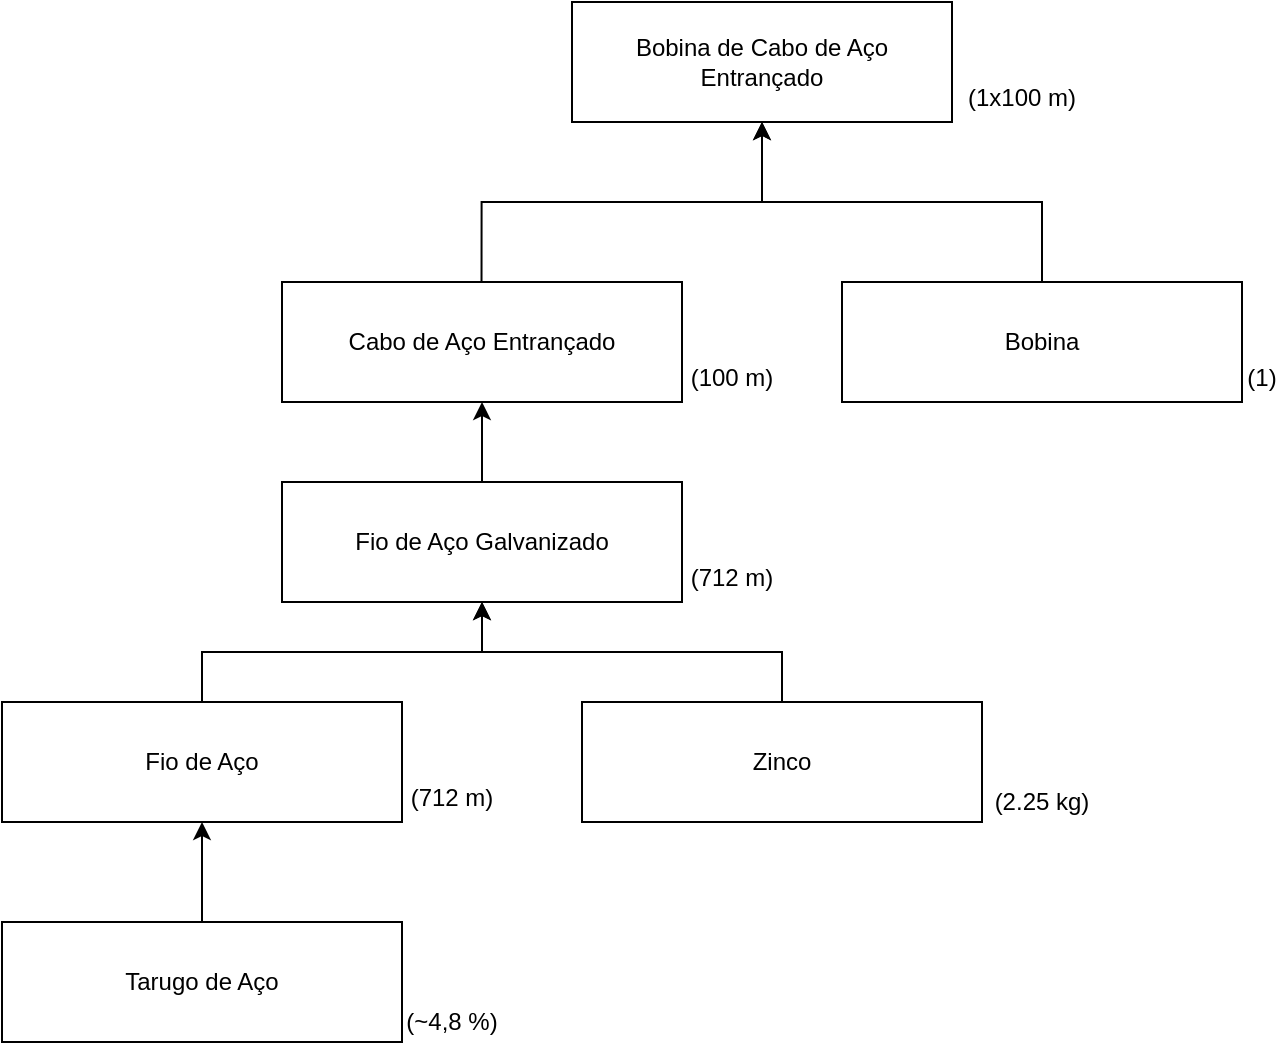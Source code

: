 <mxfile version="27.0.5">
  <diagram name="Page-1" id="Fmyx233Jh0pZR21RsWaU">
    <mxGraphModel dx="480" dy="1718" grid="1" gridSize="10" guides="1" tooltips="1" connect="1" arrows="1" fold="1" page="1" pageScale="1" pageWidth="850" pageHeight="1100" math="0" shadow="0" adaptiveColors="none">
      <root>
        <mxCell id="0" />
        <mxCell id="1" parent="0" />
        <mxCell id="As6aPPOPx7sYVaeizyeQ-16" style="edgeStyle=orthogonalEdgeStyle;rounded=0;orthogonalLoop=1;jettySize=auto;html=1;" parent="1" source="As6aPPOPx7sYVaeizyeQ-9" target="As6aPPOPx7sYVaeizyeQ-11" edge="1">
          <mxGeometry relative="1" as="geometry">
            <mxPoint x="160" y="300" as="targetPoint" />
          </mxGeometry>
        </mxCell>
        <mxCell id="As6aPPOPx7sYVaeizyeQ-9" value="Tarugo de Aço" style="rounded=0;whiteSpace=wrap;html=1;" parent="1" vertex="1">
          <mxGeometry x="140" y="260" width="200" height="60" as="geometry" />
        </mxCell>
        <mxCell id="As6aPPOPx7sYVaeizyeQ-18" style="edgeStyle=orthogonalEdgeStyle;rounded=0;orthogonalLoop=1;jettySize=auto;html=1;entryX=0.5;entryY=1;entryDx=0;entryDy=0;" parent="1" source="As6aPPOPx7sYVaeizyeQ-11" target="As6aPPOPx7sYVaeizyeQ-12" edge="1">
          <mxGeometry relative="1" as="geometry" />
        </mxCell>
        <mxCell id="As6aPPOPx7sYVaeizyeQ-11" value="Fio de Aço" style="rounded=0;whiteSpace=wrap;html=1;" parent="1" vertex="1">
          <mxGeometry x="140" y="150" width="200" height="60" as="geometry" />
        </mxCell>
        <mxCell id="As6aPPOPx7sYVaeizyeQ-19" style="edgeStyle=orthogonalEdgeStyle;rounded=0;orthogonalLoop=1;jettySize=auto;html=1;" parent="1" source="As6aPPOPx7sYVaeizyeQ-12" target="As6aPPOPx7sYVaeizyeQ-14" edge="1">
          <mxGeometry relative="1" as="geometry">
            <mxPoint x="380" as="targetPoint" />
          </mxGeometry>
        </mxCell>
        <mxCell id="As6aPPOPx7sYVaeizyeQ-12" value="Fio de Aço Galvanizado" style="rounded=0;whiteSpace=wrap;html=1;" parent="1" vertex="1">
          <mxGeometry x="280" y="40" width="200" height="60" as="geometry" />
        </mxCell>
        <mxCell id="As6aPPOPx7sYVaeizyeQ-14" value="Cabo de Aço Entrançado" style="rounded=0;whiteSpace=wrap;html=1;" parent="1" vertex="1">
          <mxGeometry x="280" y="-60" width="200" height="60" as="geometry" />
        </mxCell>
        <mxCell id="YKznKMfLZ2UA2GJ3oMAX-12" style="edgeStyle=orthogonalEdgeStyle;rounded=0;orthogonalLoop=1;jettySize=auto;html=1;" parent="1" source="As6aPPOPx7sYVaeizyeQ-21" target="As6aPPOPx7sYVaeizyeQ-12" edge="1">
          <mxGeometry relative="1" as="geometry" />
        </mxCell>
        <mxCell id="As6aPPOPx7sYVaeizyeQ-21" value="Zinco" style="rounded=0;whiteSpace=wrap;html=1;" parent="1" vertex="1">
          <mxGeometry x="430" y="150" width="200" height="60" as="geometry" />
        </mxCell>
        <mxCell id="4r2Ie_Q1p23mnPpWkffT-2" value="(2.25 kg&lt;span style=&quot;background-color: transparent; color: light-dark(rgb(0, 0, 0), rgb(255, 255, 255));&quot;&gt;)&lt;/span&gt;" style="text;html=1;align=center;verticalAlign=middle;whiteSpace=wrap;rounded=0;" parent="1" vertex="1">
          <mxGeometry x="630" y="190" width="60" height="20" as="geometry" />
        </mxCell>
        <mxCell id="4r2Ie_Q1p23mnPpWkffT-3" value="(712 m)" style="text;html=1;align=center;verticalAlign=middle;whiteSpace=wrap;rounded=0;" parent="1" vertex="1">
          <mxGeometry x="340" y="185" width="50" height="25" as="geometry" />
        </mxCell>
        <mxCell id="4r2Ie_Q1p23mnPpWkffT-4" style="edgeStyle=none;curved=1;rounded=0;orthogonalLoop=1;jettySize=auto;html=1;exitX=1;exitY=0.5;exitDx=0;exitDy=0;fontSize=12;startSize=8;endSize=8;" parent="1" source="4r2Ie_Q1p23mnPpWkffT-2" target="4r2Ie_Q1p23mnPpWkffT-2" edge="1">
          <mxGeometry relative="1" as="geometry" />
        </mxCell>
        <mxCell id="4r2Ie_Q1p23mnPpWkffT-7" value="(712 m)" style="text;html=1;align=center;verticalAlign=middle;whiteSpace=wrap;rounded=0;" parent="1" vertex="1">
          <mxGeometry x="480" y="75" width="50" height="25" as="geometry" />
        </mxCell>
        <mxCell id="4r2Ie_Q1p23mnPpWkffT-8" value="(100 m)" style="text;html=1;align=center;verticalAlign=middle;whiteSpace=wrap;rounded=0;" parent="1" vertex="1">
          <mxGeometry x="470" y="-25" width="70" height="25" as="geometry" />
        </mxCell>
        <mxCell id="YKznKMfLZ2UA2GJ3oMAX-13" style="edgeStyle=orthogonalEdgeStyle;rounded=0;orthogonalLoop=1;jettySize=auto;html=1;" parent="1" source="YKznKMfLZ2UA2GJ3oMAX-1" target="YKznKMfLZ2UA2GJ3oMAX-2" edge="1">
          <mxGeometry relative="1" as="geometry" />
        </mxCell>
        <mxCell id="YKznKMfLZ2UA2GJ3oMAX-1" value="Bobina" style="rounded=0;whiteSpace=wrap;html=1;" parent="1" vertex="1">
          <mxGeometry x="560" y="-60" width="200" height="60" as="geometry" />
        </mxCell>
        <mxCell id="YKznKMfLZ2UA2GJ3oMAX-2" value="Bobina de Cabo de Aço Entrançado" style="rounded=0;whiteSpace=wrap;html=1;" parent="1" vertex="1">
          <mxGeometry x="425" y="-200" width="190" height="60" as="geometry" />
        </mxCell>
        <mxCell id="YKznKMfLZ2UA2GJ3oMAX-3" style="edgeStyle=orthogonalEdgeStyle;rounded=0;orthogonalLoop=1;jettySize=auto;html=1;entryX=0.5;entryY=1;entryDx=0;entryDy=0;" parent="1" target="YKznKMfLZ2UA2GJ3oMAX-2" edge="1">
          <mxGeometry relative="1" as="geometry">
            <mxPoint x="379.76" y="-60" as="sourcePoint" />
            <mxPoint x="379.76" y="-110" as="targetPoint" />
            <Array as="points">
              <mxPoint x="380" y="-100" />
              <mxPoint x="520" y="-100" />
            </Array>
          </mxGeometry>
        </mxCell>
        <mxCell id="YKznKMfLZ2UA2GJ3oMAX-9" value="(1)" style="text;html=1;align=center;verticalAlign=middle;whiteSpace=wrap;rounded=0;" parent="1" vertex="1">
          <mxGeometry x="760" y="-25" width="20" height="25" as="geometry" />
        </mxCell>
        <mxCell id="YKznKMfLZ2UA2GJ3oMAX-14" value="(1x100 m)" style="text;html=1;align=center;verticalAlign=middle;whiteSpace=wrap;rounded=0;" parent="1" vertex="1">
          <mxGeometry x="615" y="-165" width="70" height="25" as="geometry" />
        </mxCell>
        <mxCell id="YKznKMfLZ2UA2GJ3oMAX-15" value="(~4,8 %)" style="text;html=1;align=center;verticalAlign=middle;whiteSpace=wrap;rounded=0;" parent="1" vertex="1">
          <mxGeometry x="335" y="300" width="60" height="20" as="geometry" />
        </mxCell>
      </root>
    </mxGraphModel>
  </diagram>
</mxfile>
